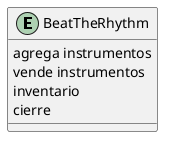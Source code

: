@startuml

Entity BeatTheRhythm{
agrega instrumentos
vende instrumentos
inventario
cierre

}

@enduml